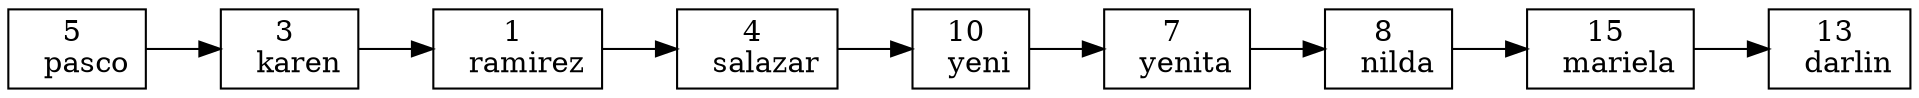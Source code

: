 digraph G{ 
graph[splines=ortho]; 
node[shape=record]; 
rankdir = LR; 
"5 \n  pasco" -> "3 \n  karen" -> "1 \n  ramirez"
 -> "4 \n  salazar"

 -> "10 \n  yeni" -> "7 \n  yenita" -> "8 \n  nilda"

 -> "15 \n  mariela" -> "13 \n  darlin"


} 


